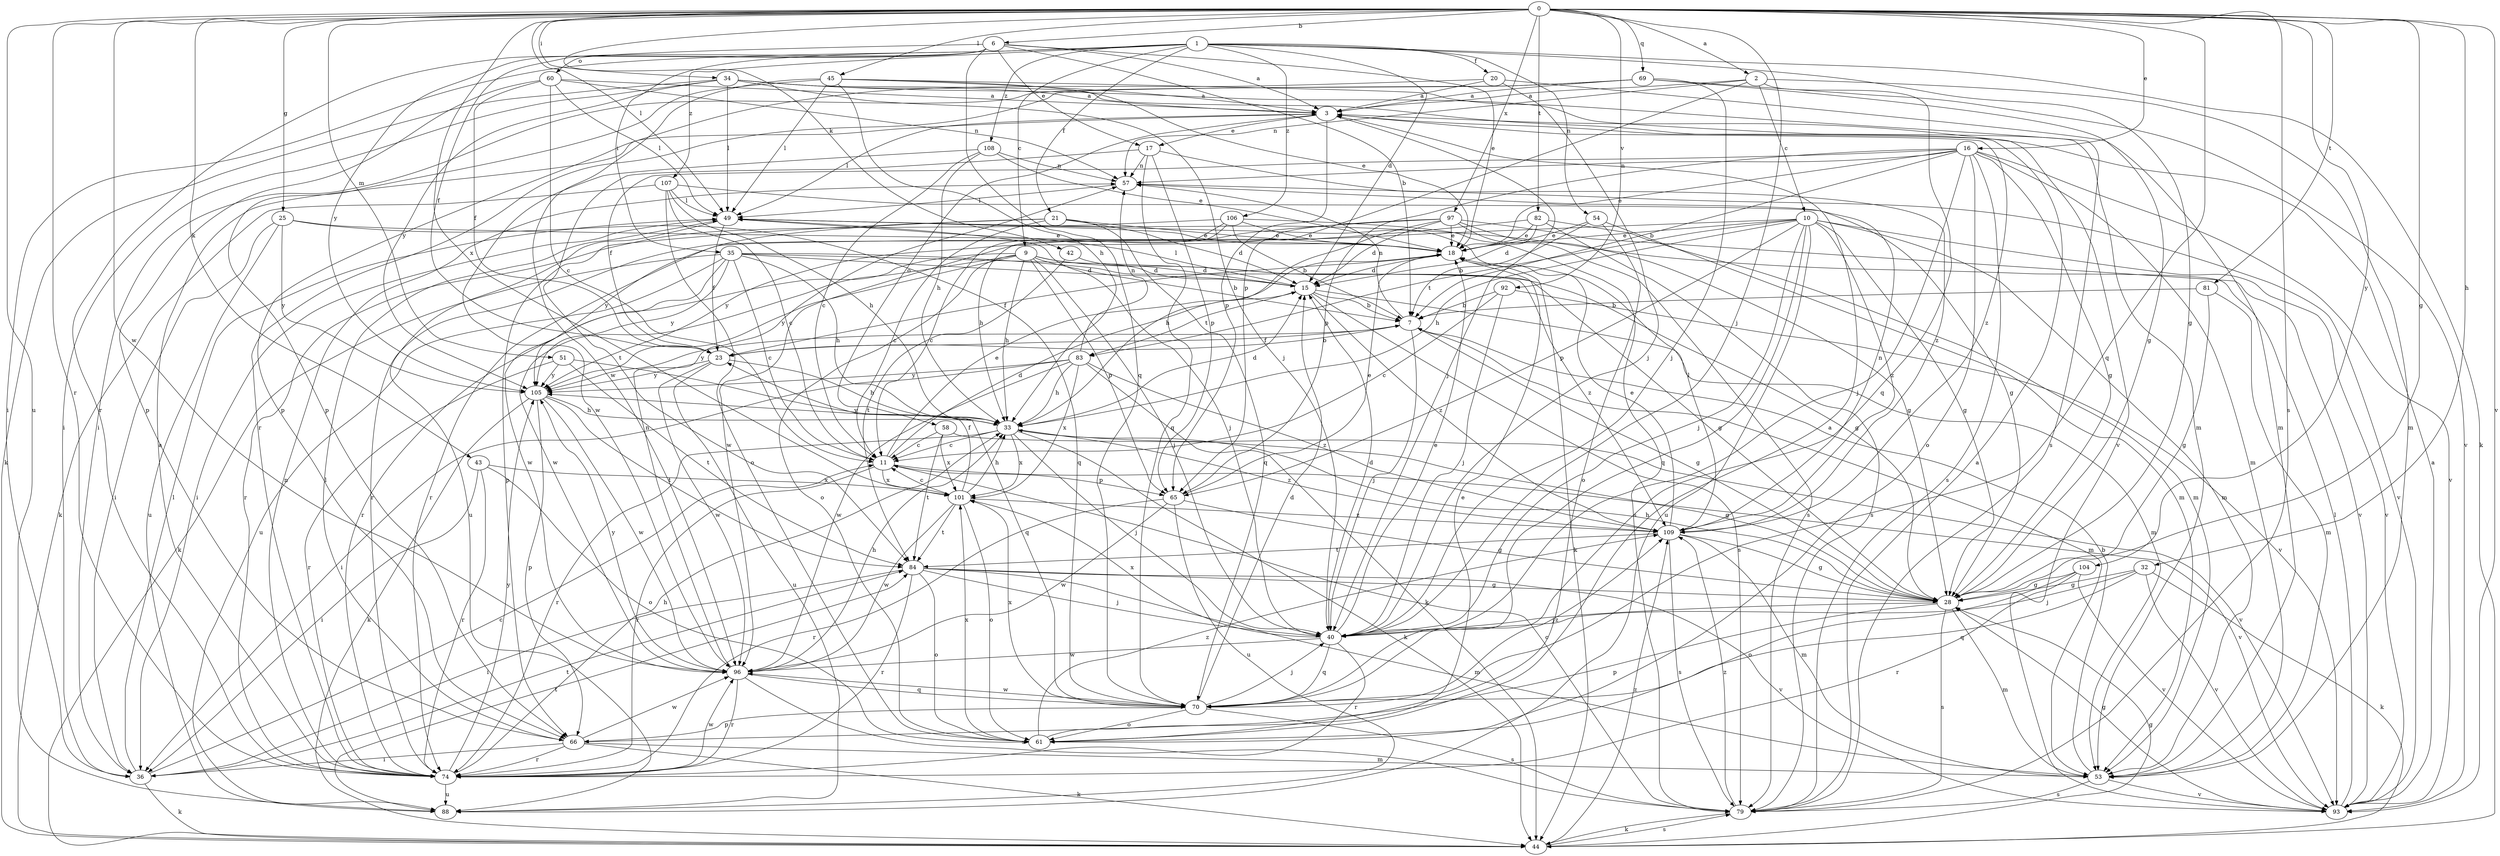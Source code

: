strict digraph  {
0;
1;
2;
3;
6;
7;
9;
10;
11;
15;
16;
17;
18;
20;
21;
23;
25;
28;
32;
33;
34;
35;
36;
40;
42;
43;
44;
45;
49;
51;
53;
54;
57;
58;
60;
61;
65;
66;
69;
70;
74;
79;
81;
82;
83;
84;
88;
92;
93;
96;
97;
101;
104;
105;
106;
107;
108;
109;
0 -> 2  [label=a];
0 -> 6  [label=b];
0 -> 16  [label=e];
0 -> 25  [label=g];
0 -> 28  [label=g];
0 -> 32  [label=h];
0 -> 34  [label=i];
0 -> 40  [label=j];
0 -> 42  [label=k];
0 -> 43  [label=k];
0 -> 45  [label=l];
0 -> 49  [label=l];
0 -> 51  [label=m];
0 -> 69  [label=q];
0 -> 70  [label=q];
0 -> 74  [label=r];
0 -> 79  [label=s];
0 -> 81  [label=t];
0 -> 82  [label=t];
0 -> 88  [label=u];
0 -> 92  [label=v];
0 -> 93  [label=v];
0 -> 96  [label=w];
0 -> 97  [label=x];
0 -> 101  [label=x];
0 -> 104  [label=y];
1 -> 9  [label=c];
1 -> 15  [label=d];
1 -> 20  [label=f];
1 -> 21  [label=f];
1 -> 28  [label=g];
1 -> 35  [label=i];
1 -> 36  [label=i];
1 -> 44  [label=k];
1 -> 54  [label=n];
1 -> 106  [label=z];
1 -> 107  [label=z];
1 -> 108  [label=z];
2 -> 3  [label=a];
2 -> 10  [label=c];
2 -> 53  [label=m];
2 -> 57  [label=n];
2 -> 65  [label=p];
2 -> 70  [label=q];
3 -> 17  [label=e];
3 -> 40  [label=j];
3 -> 49  [label=l];
3 -> 58  [label=o];
3 -> 65  [label=p];
3 -> 109  [label=z];
6 -> 3  [label=a];
6 -> 7  [label=b];
6 -> 17  [label=e];
6 -> 18  [label=e];
6 -> 23  [label=f];
6 -> 60  [label=o];
6 -> 70  [label=q];
6 -> 74  [label=r];
6 -> 105  [label=y];
7 -> 23  [label=f];
7 -> 28  [label=g];
7 -> 40  [label=j];
7 -> 53  [label=m];
7 -> 57  [label=n];
7 -> 105  [label=y];
9 -> 7  [label=b];
9 -> 15  [label=d];
9 -> 28  [label=g];
9 -> 33  [label=h];
9 -> 40  [label=j];
9 -> 61  [label=o];
9 -> 65  [label=p];
9 -> 74  [label=r];
9 -> 96  [label=w];
9 -> 105  [label=y];
10 -> 18  [label=e];
10 -> 28  [label=g];
10 -> 33  [label=h];
10 -> 40  [label=j];
10 -> 53  [label=m];
10 -> 65  [label=p];
10 -> 70  [label=q];
10 -> 74  [label=r];
10 -> 83  [label=t];
10 -> 88  [label=u];
10 -> 93  [label=v];
10 -> 109  [label=z];
11 -> 15  [label=d];
11 -> 18  [label=e];
11 -> 65  [label=p];
11 -> 74  [label=r];
11 -> 93  [label=v];
11 -> 101  [label=x];
15 -> 7  [label=b];
15 -> 49  [label=l];
15 -> 53  [label=m];
15 -> 79  [label=s];
15 -> 83  [label=t];
15 -> 109  [label=z];
16 -> 7  [label=b];
16 -> 18  [label=e];
16 -> 23  [label=f];
16 -> 28  [label=g];
16 -> 40  [label=j];
16 -> 53  [label=m];
16 -> 57  [label=n];
16 -> 61  [label=o];
16 -> 65  [label=p];
16 -> 79  [label=s];
16 -> 93  [label=v];
17 -> 57  [label=n];
17 -> 65  [label=p];
17 -> 70  [label=q];
17 -> 84  [label=t];
17 -> 109  [label=z];
18 -> 15  [label=d];
18 -> 23  [label=f];
18 -> 44  [label=k];
20 -> 3  [label=a];
20 -> 40  [label=j];
20 -> 53  [label=m];
20 -> 66  [label=p];
21 -> 11  [label=c];
21 -> 15  [label=d];
21 -> 18  [label=e];
21 -> 66  [label=p];
21 -> 70  [label=q];
21 -> 105  [label=y];
23 -> 7  [label=b];
23 -> 33  [label=h];
23 -> 88  [label=u];
23 -> 96  [label=w];
23 -> 105  [label=y];
25 -> 18  [label=e];
25 -> 36  [label=i];
25 -> 70  [label=q];
25 -> 88  [label=u];
25 -> 105  [label=y];
28 -> 33  [label=h];
28 -> 40  [label=j];
28 -> 53  [label=m];
28 -> 66  [label=p];
28 -> 79  [label=s];
32 -> 28  [label=g];
32 -> 40  [label=j];
32 -> 44  [label=k];
32 -> 70  [label=q];
32 -> 93  [label=v];
33 -> 11  [label=c];
33 -> 15  [label=d];
33 -> 40  [label=j];
33 -> 44  [label=k];
33 -> 74  [label=r];
33 -> 93  [label=v];
33 -> 101  [label=x];
33 -> 105  [label=y];
33 -> 109  [label=z];
34 -> 3  [label=a];
34 -> 36  [label=i];
34 -> 40  [label=j];
34 -> 44  [label=k];
34 -> 49  [label=l];
34 -> 53  [label=m];
34 -> 93  [label=v];
34 -> 105  [label=y];
35 -> 11  [label=c];
35 -> 15  [label=d];
35 -> 28  [label=g];
35 -> 33  [label=h];
35 -> 44  [label=k];
35 -> 88  [label=u];
35 -> 96  [label=w];
35 -> 105  [label=y];
35 -> 109  [label=z];
36 -> 11  [label=c];
36 -> 44  [label=k];
36 -> 49  [label=l];
36 -> 84  [label=t];
40 -> 15  [label=d];
40 -> 18  [label=e];
40 -> 70  [label=q];
40 -> 74  [label=r];
40 -> 96  [label=w];
40 -> 101  [label=x];
42 -> 15  [label=d];
42 -> 84  [label=t];
43 -> 36  [label=i];
43 -> 61  [label=o];
43 -> 74  [label=r];
43 -> 101  [label=x];
44 -> 28  [label=g];
44 -> 79  [label=s];
44 -> 109  [label=z];
45 -> 3  [label=a];
45 -> 18  [label=e];
45 -> 33  [label=h];
45 -> 49  [label=l];
45 -> 66  [label=p];
45 -> 79  [label=s];
45 -> 96  [label=w];
49 -> 18  [label=e];
49 -> 23  [label=f];
49 -> 36  [label=i];
49 -> 40  [label=j];
49 -> 88  [label=u];
51 -> 70  [label=q];
51 -> 74  [label=r];
51 -> 84  [label=t];
51 -> 105  [label=y];
53 -> 7  [label=b];
53 -> 79  [label=s];
53 -> 93  [label=v];
54 -> 7  [label=b];
54 -> 18  [label=e];
54 -> 53  [label=m];
54 -> 61  [label=o];
57 -> 49  [label=l];
57 -> 93  [label=v];
58 -> 11  [label=c];
58 -> 28  [label=g];
58 -> 84  [label=t];
58 -> 101  [label=x];
60 -> 3  [label=a];
60 -> 11  [label=c];
60 -> 23  [label=f];
60 -> 49  [label=l];
60 -> 57  [label=n];
60 -> 66  [label=p];
61 -> 3  [label=a];
61 -> 18  [label=e];
61 -> 101  [label=x];
61 -> 109  [label=z];
65 -> 18  [label=e];
65 -> 28  [label=g];
65 -> 74  [label=r];
65 -> 88  [label=u];
65 -> 96  [label=w];
66 -> 36  [label=i];
66 -> 44  [label=k];
66 -> 49  [label=l];
66 -> 53  [label=m];
66 -> 74  [label=r];
66 -> 96  [label=w];
69 -> 3  [label=a];
69 -> 28  [label=g];
69 -> 36  [label=i];
69 -> 40  [label=j];
69 -> 74  [label=r];
69 -> 93  [label=v];
70 -> 15  [label=d];
70 -> 40  [label=j];
70 -> 61  [label=o];
70 -> 66  [label=p];
70 -> 79  [label=s];
70 -> 96  [label=w];
70 -> 101  [label=x];
70 -> 109  [label=z];
74 -> 3  [label=a];
74 -> 33  [label=h];
74 -> 57  [label=n];
74 -> 88  [label=u];
74 -> 96  [label=w];
74 -> 105  [label=y];
79 -> 3  [label=a];
79 -> 11  [label=c];
79 -> 44  [label=k];
79 -> 109  [label=z];
81 -> 7  [label=b];
81 -> 28  [label=g];
81 -> 53  [label=m];
82 -> 15  [label=d];
82 -> 18  [label=e];
82 -> 53  [label=m];
82 -> 79  [label=s];
82 -> 96  [label=w];
83 -> 33  [label=h];
83 -> 36  [label=i];
83 -> 44  [label=k];
83 -> 57  [label=n];
83 -> 96  [label=w];
83 -> 101  [label=x];
83 -> 105  [label=y];
83 -> 109  [label=z];
84 -> 28  [label=g];
84 -> 36  [label=i];
84 -> 40  [label=j];
84 -> 53  [label=m];
84 -> 61  [label=o];
84 -> 74  [label=r];
84 -> 93  [label=v];
88 -> 84  [label=t];
92 -> 7  [label=b];
92 -> 11  [label=c];
92 -> 40  [label=j];
92 -> 93  [label=v];
93 -> 3  [label=a];
93 -> 28  [label=g];
93 -> 49  [label=l];
96 -> 33  [label=h];
96 -> 57  [label=n];
96 -> 70  [label=q];
96 -> 74  [label=r];
96 -> 79  [label=s];
96 -> 105  [label=y];
97 -> 15  [label=d];
97 -> 18  [label=e];
97 -> 28  [label=g];
97 -> 33  [label=h];
97 -> 74  [label=r];
97 -> 79  [label=s];
97 -> 93  [label=v];
97 -> 105  [label=y];
101 -> 11  [label=c];
101 -> 23  [label=f];
101 -> 33  [label=h];
101 -> 61  [label=o];
101 -> 84  [label=t];
101 -> 96  [label=w];
101 -> 109  [label=z];
104 -> 28  [label=g];
104 -> 61  [label=o];
104 -> 74  [label=r];
104 -> 93  [label=v];
105 -> 33  [label=h];
105 -> 44  [label=k];
105 -> 66  [label=p];
105 -> 84  [label=t];
105 -> 96  [label=w];
106 -> 7  [label=b];
106 -> 11  [label=c];
106 -> 18  [label=e];
106 -> 33  [label=h];
106 -> 74  [label=r];
106 -> 79  [label=s];
107 -> 11  [label=c];
107 -> 28  [label=g];
107 -> 33  [label=h];
107 -> 44  [label=k];
107 -> 49  [label=l];
107 -> 61  [label=o];
108 -> 11  [label=c];
108 -> 18  [label=e];
108 -> 33  [label=h];
108 -> 57  [label=n];
108 -> 96  [label=w];
109 -> 18  [label=e];
109 -> 28  [label=g];
109 -> 49  [label=l];
109 -> 53  [label=m];
109 -> 57  [label=n];
109 -> 79  [label=s];
109 -> 84  [label=t];
}
